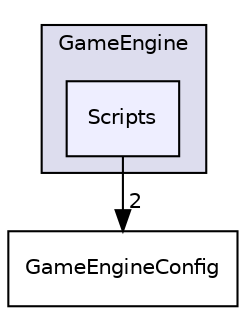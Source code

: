 digraph "src/GameEngine/Scripts" {
  compound=true
  node [ fontsize="10", fontname="Helvetica"];
  edge [ labelfontsize="10", labelfontname="Helvetica"];
  subgraph clusterdir_87d9bbb463c94c1515574f4c4d964a1a {
    graph [ bgcolor="#ddddee", pencolor="black", label="GameEngine" fontname="Helvetica", fontsize="10", URL="dir_87d9bbb463c94c1515574f4c4d964a1a.html"]
  dir_7da9e7b98515632065eacd2eb300fe4a [shape=box, label="Scripts", style="filled", fillcolor="#eeeeff", pencolor="black", URL="dir_7da9e7b98515632065eacd2eb300fe4a.html"];
  }
  dir_47f8d8d0c97c99c2c52b10be86267b74 [shape=box label="GameEngineConfig" URL="dir_47f8d8d0c97c99c2c52b10be86267b74.html"];
  dir_7da9e7b98515632065eacd2eb300fe4a->dir_47f8d8d0c97c99c2c52b10be86267b74 [headlabel="2", labeldistance=1.5 headhref="dir_000048_000047.html"];
}
